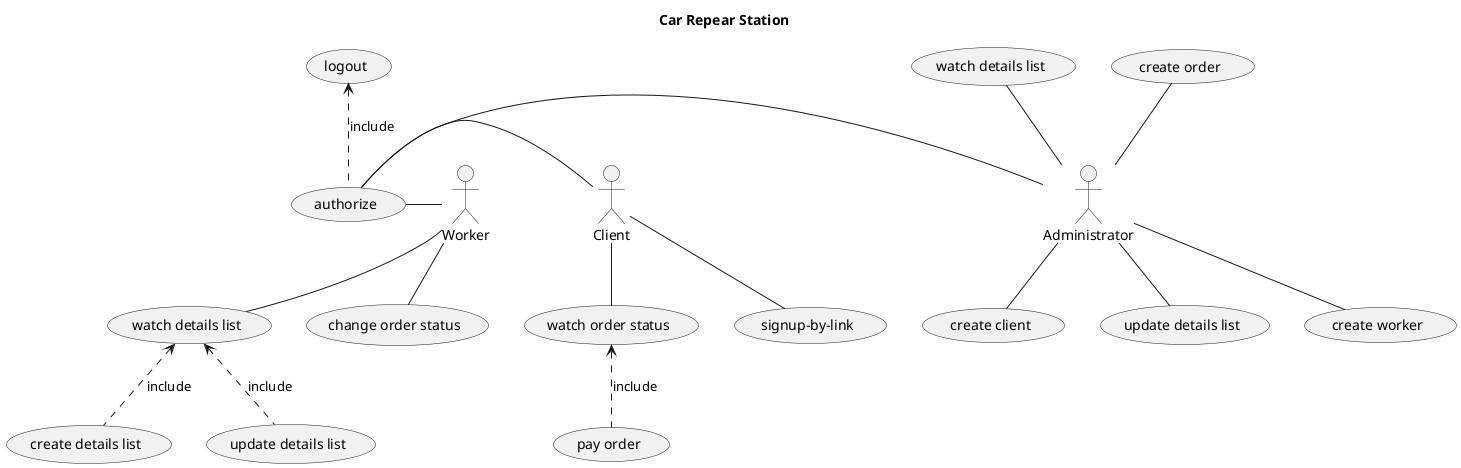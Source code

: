@startuml  Car Repare Station

title Car Repear Station



:Administrator: as A
:Worker: as W
:Client: as C


(watch order status) as O
(pay order) as P
(watch details list) as WDL
(create worker) as CW
(watch details list) as OD
(create client) as CC
(authorize) as Au
(create order) as CO
(create details list) as CD
(change order status) as COS
(update details list) as UDL
(update details list) as UDL1
(signup-by-link) as SBL
(logout) as LO

C -- O
C -- SBL
P .up.> O : "include"
CO -- A
W -- WDL
A -- CW
OD -- A
CD .up.> WDL : "include"
UDL1 .up.> WDL : "include"
Au .up.> LO :"include"
A -- CC
A -left- Au
C -left- Au
W -left- Au
W -- COS
A -- UDL

@enduml